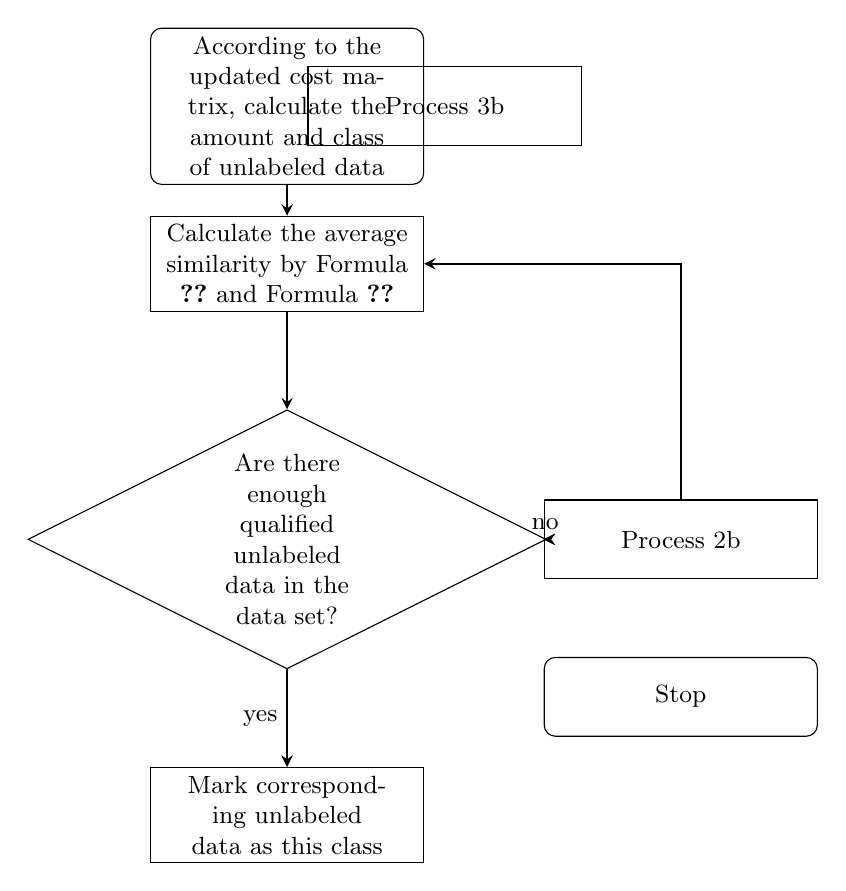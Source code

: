 \begin{tikzpicture}[node distance = 2cm, auto]
{\small
	\tikzstyle{startstop} = [rectangle, rounded corners, minimum width=3cm, minimum height=1cm, text width=10em, text centered, draw=black]
	\tikzstyle{process} = [rectangle, minimum width=3cm, minimum height=1cm, text centered, text width=10em, draw=black]
	\tikzstyle{decision} = [diamond, aspect=2, minimum width=.5cm, minimum height=.5cm, text centered, text width=5em, draw=black]
	\tikzstyle{arrow} = [thick,->,>=stealth]

	\node (start) [startstop] {According to the updated cost matrix, calculate the amount and class of unlabeled data};
	\node (pro1) [process, below of=start] {Calculate the average similarity by Formula \ref{formula15} and Formula \ref{formula16}};
	\node (dec1) [decision, below of=pro1, yshift=-1.5cm] {Are there enough qualified unlabeled data in the data set? };
	\node (pro2a) [process, below of=dec1, yshift=-1.5cm] {Mark corresponding unlabeled data as this class};
	\node (pro2b) [process, right of=dec1, xshift=3cm] {Process 2b};
	\node (pro3b) [process, above of=pro2b, right of=pro1] {Process 3b};
	\node (stop) [startstop, below of=pro2b] {Stop};
	\draw [arrow](start) -- (pro1);
	\draw [arrow](pro1) -- (dec1);
	\draw [arrow](dec1) -- (pro2a);
	\draw [arrow](dec1) -- (pro2b);
	\draw [arrow](dec1) -- node[anchor=east] {yes} (pro2a);
	\draw [arrow](dec1) -- node[anchor=south] {no} (pro2b);
	\draw [arrow](pro2b) |- (pro1);
	}
\end{tikzpicture}